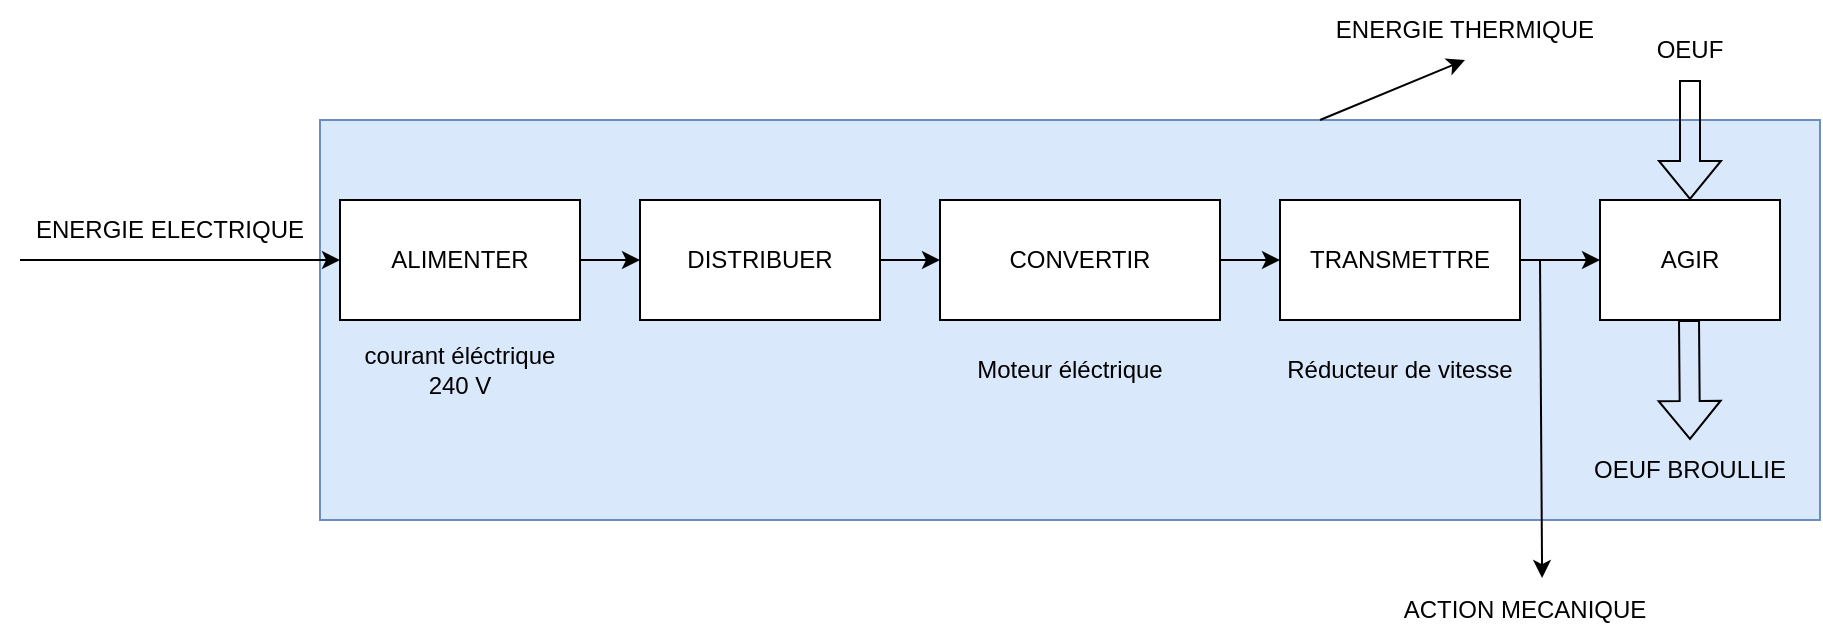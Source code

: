 <mxfile version="24.7.17">
  <diagram name="Page-1" id="aB7R8UUslmMWbTxOUo-9">
    <mxGraphModel dx="2493" dy="783" grid="1" gridSize="10" guides="1" tooltips="1" connect="1" arrows="1" fold="1" page="1" pageScale="1" pageWidth="827" pageHeight="1169" math="0" shadow="0">
      <root>
        <mxCell id="0" />
        <mxCell id="1" parent="0" />
        <mxCell id="vFz80GGjSzykPLV0MQeT-9" value="" style="rounded=0;whiteSpace=wrap;html=1;fillColor=#dae8fc;strokeColor=#6c8ebf;" vertex="1" parent="1">
          <mxGeometry x="10" y="190" width="750" height="200" as="geometry" />
        </mxCell>
        <mxCell id="vFz80GGjSzykPLV0MQeT-20" style="edgeStyle=orthogonalEdgeStyle;rounded=0;orthogonalLoop=1;jettySize=auto;html=1;exitX=1;exitY=0.5;exitDx=0;exitDy=0;entryX=0;entryY=0.5;entryDx=0;entryDy=0;" edge="1" parent="1" source="vFz80GGjSzykPLV0MQeT-1" target="vFz80GGjSzykPLV0MQeT-2">
          <mxGeometry relative="1" as="geometry" />
        </mxCell>
        <mxCell id="vFz80GGjSzykPLV0MQeT-1" value="ALIMENTER" style="rounded=0;whiteSpace=wrap;html=1;" vertex="1" parent="1">
          <mxGeometry x="20" y="230" width="120" height="60" as="geometry" />
        </mxCell>
        <mxCell id="vFz80GGjSzykPLV0MQeT-21" style="edgeStyle=orthogonalEdgeStyle;rounded=0;orthogonalLoop=1;jettySize=auto;html=1;exitX=1;exitY=0.5;exitDx=0;exitDy=0;entryX=0;entryY=0.5;entryDx=0;entryDy=0;" edge="1" parent="1" source="vFz80GGjSzykPLV0MQeT-2" target="vFz80GGjSzykPLV0MQeT-3">
          <mxGeometry relative="1" as="geometry" />
        </mxCell>
        <mxCell id="vFz80GGjSzykPLV0MQeT-2" value="DISTRIBUER" style="rounded=0;whiteSpace=wrap;html=1;" vertex="1" parent="1">
          <mxGeometry x="170" y="230" width="120" height="60" as="geometry" />
        </mxCell>
        <mxCell id="vFz80GGjSzykPLV0MQeT-22" style="edgeStyle=orthogonalEdgeStyle;rounded=0;orthogonalLoop=1;jettySize=auto;html=1;exitX=1;exitY=0.5;exitDx=0;exitDy=0;entryX=0;entryY=0.5;entryDx=0;entryDy=0;" edge="1" parent="1" source="vFz80GGjSzykPLV0MQeT-3" target="vFz80GGjSzykPLV0MQeT-5">
          <mxGeometry relative="1" as="geometry" />
        </mxCell>
        <mxCell id="vFz80GGjSzykPLV0MQeT-3" value="&lt;div&gt;CONVERTIR&lt;/div&gt;" style="rounded=0;whiteSpace=wrap;html=1;" vertex="1" parent="1">
          <mxGeometry x="320" y="230" width="140" height="60" as="geometry" />
        </mxCell>
        <mxCell id="vFz80GGjSzykPLV0MQeT-23" style="edgeStyle=orthogonalEdgeStyle;rounded=0;orthogonalLoop=1;jettySize=auto;html=1;exitX=1;exitY=0.5;exitDx=0;exitDy=0;entryX=0;entryY=0.5;entryDx=0;entryDy=0;" edge="1" parent="1" source="vFz80GGjSzykPLV0MQeT-5" target="vFz80GGjSzykPLV0MQeT-8">
          <mxGeometry relative="1" as="geometry" />
        </mxCell>
        <mxCell id="vFz80GGjSzykPLV0MQeT-5" value="TRANSMETTRE" style="rounded=0;whiteSpace=wrap;html=1;" vertex="1" parent="1">
          <mxGeometry x="490" y="230" width="120" height="60" as="geometry" />
        </mxCell>
        <mxCell id="vFz80GGjSzykPLV0MQeT-8" value="AGIR" style="rounded=0;whiteSpace=wrap;html=1;" vertex="1" parent="1">
          <mxGeometry x="650" y="230" width="90" height="60" as="geometry" />
        </mxCell>
        <mxCell id="vFz80GGjSzykPLV0MQeT-10" value="courant éléctrique&lt;div&gt;240 V&lt;/div&gt;" style="text;html=1;align=center;verticalAlign=middle;whiteSpace=wrap;rounded=0;" vertex="1" parent="1">
          <mxGeometry x="15" y="300" width="130" height="30" as="geometry" />
        </mxCell>
        <mxCell id="vFz80GGjSzykPLV0MQeT-11" value="Moteur éléctrique" style="text;html=1;align=center;verticalAlign=middle;whiteSpace=wrap;rounded=0;" vertex="1" parent="1">
          <mxGeometry x="320" y="300" width="130" height="30" as="geometry" />
        </mxCell>
        <mxCell id="vFz80GGjSzykPLV0MQeT-12" value="Réducteur de vitesse" style="text;html=1;align=center;verticalAlign=middle;whiteSpace=wrap;rounded=0;" vertex="1" parent="1">
          <mxGeometry x="485" y="300" width="130" height="30" as="geometry" />
        </mxCell>
        <mxCell id="vFz80GGjSzykPLV0MQeT-14" value="" style="shape=flexArrow;endArrow=classic;html=1;rounded=0;entryX=0.5;entryY=0;entryDx=0;entryDy=0;" edge="1" parent="1" target="vFz80GGjSzykPLV0MQeT-8">
          <mxGeometry width="50" height="50" relative="1" as="geometry">
            <mxPoint x="695" y="170" as="sourcePoint" />
            <mxPoint x="710" y="110" as="targetPoint" />
          </mxGeometry>
        </mxCell>
        <mxCell id="vFz80GGjSzykPLV0MQeT-15" value="OEUF" style="text;html=1;align=center;verticalAlign=middle;whiteSpace=wrap;rounded=0;" vertex="1" parent="1">
          <mxGeometry x="665" y="140" width="60" height="30" as="geometry" />
        </mxCell>
        <mxCell id="vFz80GGjSzykPLV0MQeT-16" value="OEUF BROULLIE" style="text;html=1;align=center;verticalAlign=middle;whiteSpace=wrap;rounded=0;" vertex="1" parent="1">
          <mxGeometry x="630" y="350" width="130" height="30" as="geometry" />
        </mxCell>
        <mxCell id="vFz80GGjSzykPLV0MQeT-17" value="" style="shape=flexArrow;endArrow=classic;html=1;rounded=0;" edge="1" parent="1">
          <mxGeometry width="50" height="50" relative="1" as="geometry">
            <mxPoint x="694.5" y="290" as="sourcePoint" />
            <mxPoint x="695" y="350" as="targetPoint" />
          </mxGeometry>
        </mxCell>
        <mxCell id="vFz80GGjSzykPLV0MQeT-25" value="" style="endArrow=classic;html=1;rounded=0;" edge="1" parent="1">
          <mxGeometry width="50" height="50" relative="1" as="geometry">
            <mxPoint x="-140" y="260" as="sourcePoint" />
            <mxPoint x="20" y="260" as="targetPoint" />
          </mxGeometry>
        </mxCell>
        <mxCell id="vFz80GGjSzykPLV0MQeT-27" value="ENERGIE ELECTRIQUE" style="text;html=1;align=center;verticalAlign=middle;whiteSpace=wrap;rounded=0;" vertex="1" parent="1">
          <mxGeometry x="-150" y="230" width="170" height="30" as="geometry" />
        </mxCell>
        <mxCell id="vFz80GGjSzykPLV0MQeT-30" value="" style="endArrow=classic;html=1;rounded=0;entryX=0.5;entryY=1;entryDx=0;entryDy=0;" edge="1" parent="1" target="vFz80GGjSzykPLV0MQeT-31">
          <mxGeometry width="50" height="50" relative="1" as="geometry">
            <mxPoint x="510" y="190" as="sourcePoint" />
            <mxPoint x="560" y="140" as="targetPoint" />
          </mxGeometry>
        </mxCell>
        <mxCell id="vFz80GGjSzykPLV0MQeT-31" value="ENERGIE THERMIQUE" style="text;html=1;align=center;verticalAlign=middle;whiteSpace=wrap;rounded=0;" vertex="1" parent="1">
          <mxGeometry x="510" y="130" width="145" height="30" as="geometry" />
        </mxCell>
        <mxCell id="vFz80GGjSzykPLV0MQeT-33" value="ACTION MECANIQUE" style="text;html=1;align=center;verticalAlign=middle;whiteSpace=wrap;rounded=0;" vertex="1" parent="1">
          <mxGeometry x="540" y="420" width="145" height="30" as="geometry" />
        </mxCell>
        <mxCell id="vFz80GGjSzykPLV0MQeT-34" value="" style="endArrow=classic;html=1;rounded=0;entryX=0.559;entryY=-0.033;entryDx=0;entryDy=0;entryPerimeter=0;" edge="1" parent="1" target="vFz80GGjSzykPLV0MQeT-33">
          <mxGeometry width="50" height="50" relative="1" as="geometry">
            <mxPoint x="620" y="260" as="sourcePoint" />
            <mxPoint x="693" y="230" as="targetPoint" />
          </mxGeometry>
        </mxCell>
      </root>
    </mxGraphModel>
  </diagram>
</mxfile>
